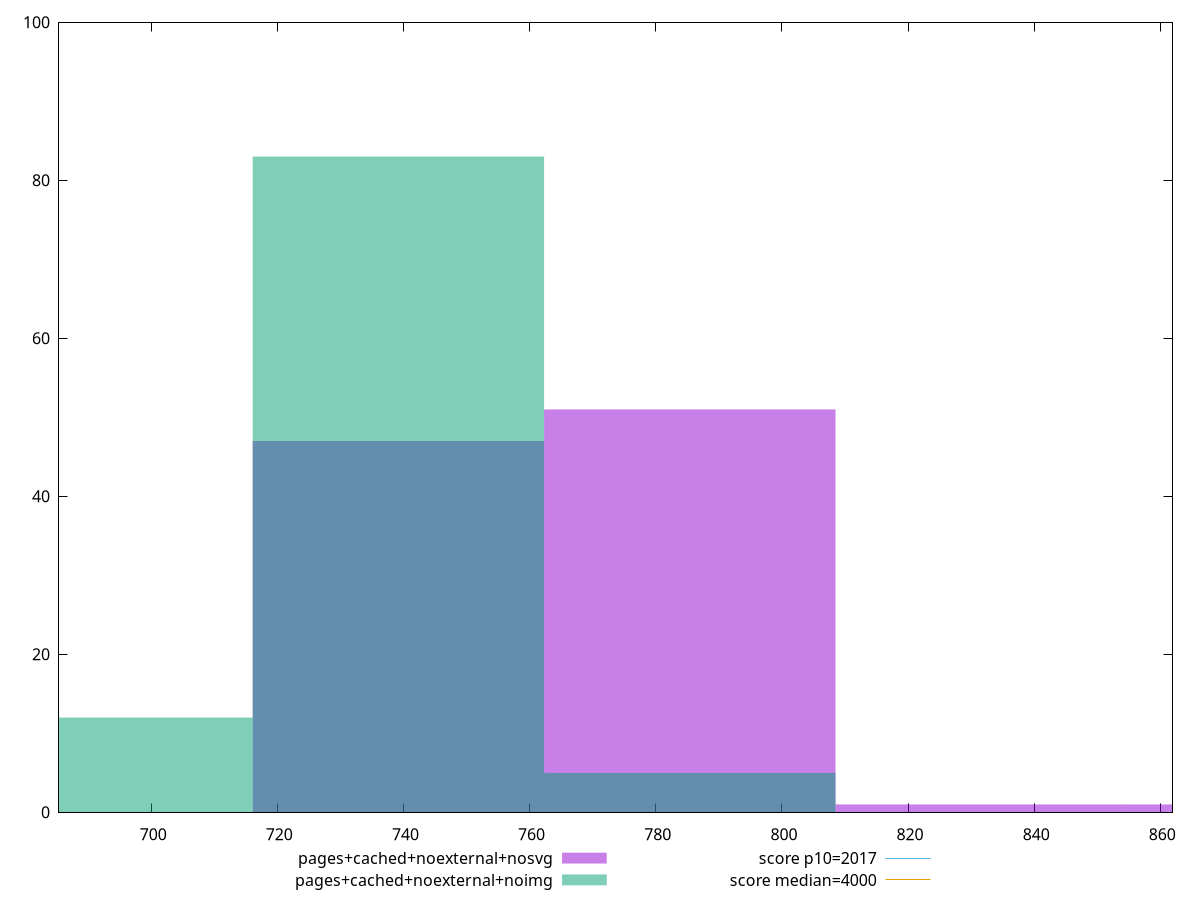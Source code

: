 reset

$pagesCachedNoexternalNosvg <<EOF
739.1972893523446 47
785.3971199368661 51
877.7967811059092 1
831.5969505213876 1
EOF

$pagesCachedNoexternalNoimg <<EOF
739.1972893523446 83
692.997458767823 12
785.3971199368661 5
EOF

set key outside below
set boxwidth 46.199830584521536
set xrange [685.3880000000013:861.9240000000001]
set yrange [0:100]
set style fill transparent solid 0.5 noborder

set parametric
set terminal svg size 640, 500 enhanced background rgb 'white'
set output "report_00007_2020-12-11T15:55:29.892Z/mainthread-work-breakdown/comparison/histogram/7_vs_8.svg"

plot $pagesCachedNoexternalNosvg title "pages+cached+noexternal+nosvg" with boxes, \
     $pagesCachedNoexternalNoimg title "pages+cached+noexternal+noimg" with boxes, \
     2017,t title "score p10=2017", \
     4000,t title "score median=4000"

reset
